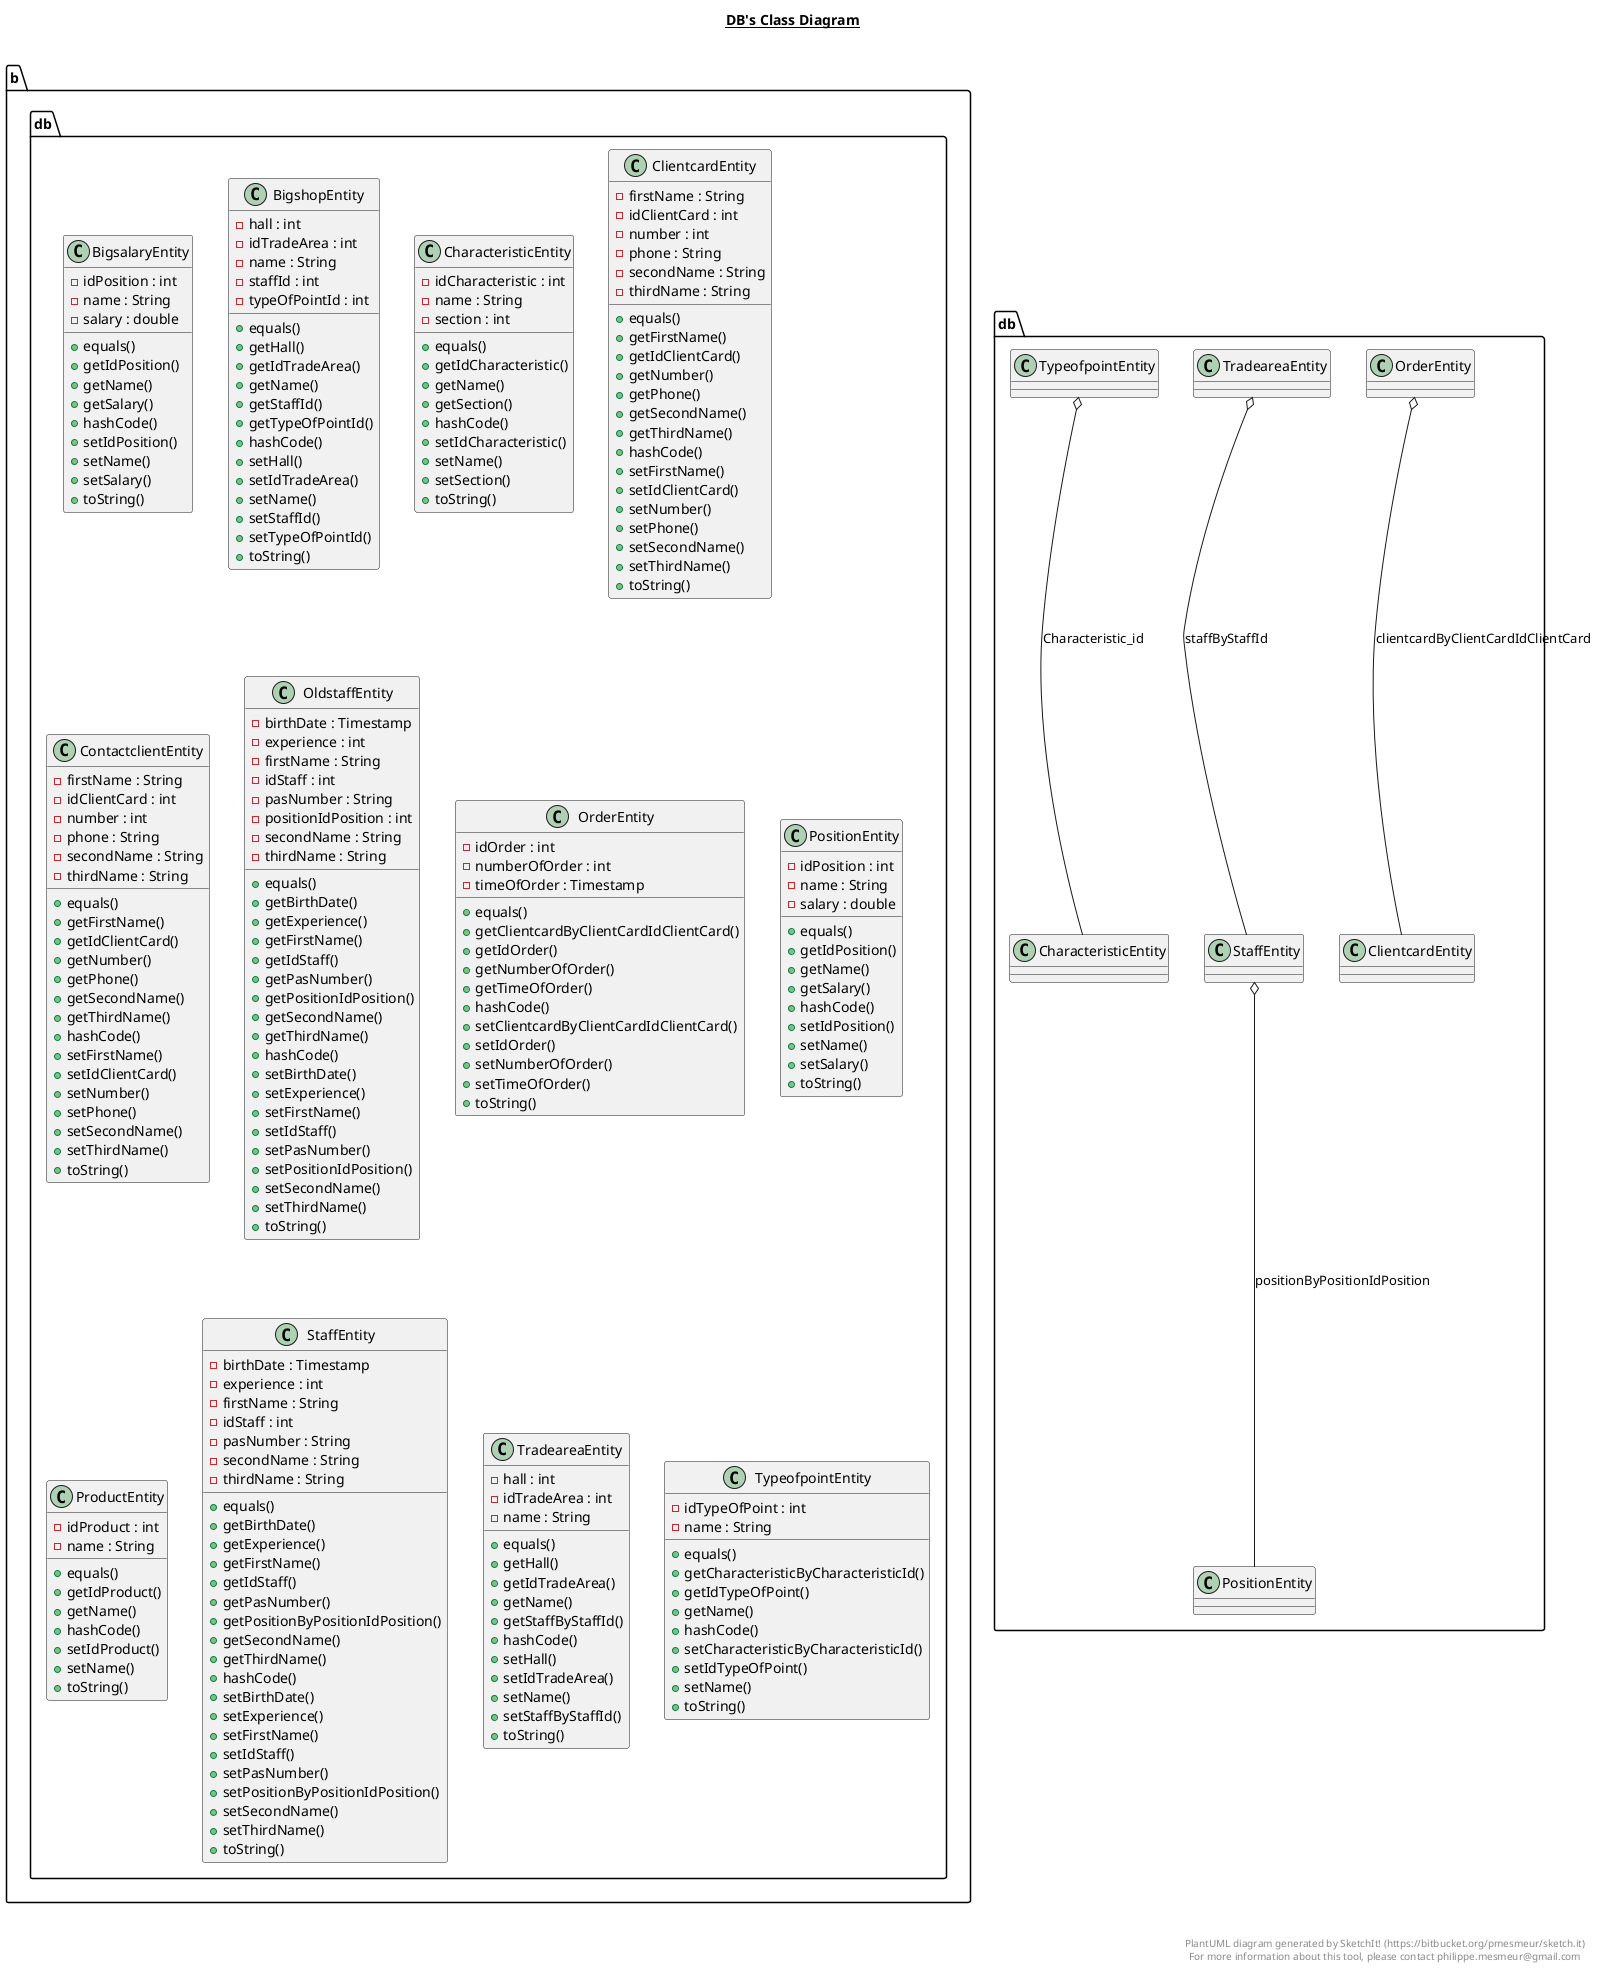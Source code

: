 @startuml

title __DB's Class Diagram__\n


    namespace b {
      class db.BigsalaryEntity {
          - idPosition : int
          - name : String
          - salary : double
          + equals()
          + getIdPosition()
          + getName()
          + getSalary()
          + hashCode()
          + setIdPosition()
          + setName()
          + setSalary()
          + toString()
      }
    }

  


    namespace b {
      class db.BigshopEntity {
          - hall : int
          - idTradeArea : int
          - name : String
          - staffId : int
          - typeOfPointId : int
          + equals()
          + getHall()
          + getIdTradeArea()
          + getName()
          + getStaffId()
          + getTypeOfPointId()
          + hashCode()
          + setHall()
          + setIdTradeArea()
          + setName()
          + setStaffId()
          + setTypeOfPointId()
          + toString()
      }
    }

  


    namespace b {
      class db.CharacteristicEntity {
          - idCharacteristic : int
          - name : String
          - section : int
          + equals()
          + getIdCharacteristic()
          + getName()
          + getSection()
          + hashCode()
          + setIdCharacteristic()
          + setName()
          + setSection()
          + toString()
      }
    }

  


    namespace b {
      class db.ClientcardEntity {
          - firstName : String
          - idClientCard : int
          - number : int
          - phone : String
          - secondName : String
          - thirdName : String
          + equals()
          + getFirstName()
          + getIdClientCard()
          + getNumber()
          + getPhone()
          + getSecondName()
          + getThirdName()
          + hashCode()
          + setFirstName()
          + setIdClientCard()
          + setNumber()
          + setPhone()
          + setSecondName()
          + setThirdName()
          + toString()
      }
    }

  


    namespace b {
      class db.ContactclientEntity {
          - firstName : String
          - idClientCard : int
          - number : int
          - phone : String
          - secondName : String
          - thirdName : String
          + equals()
          + getFirstName()
          + getIdClientCard()
          + getNumber()
          + getPhone()
          + getSecondName()
          + getThirdName()
          + hashCode()
          + setFirstName()
          + setIdClientCard()
          + setNumber()
          + setPhone()
          + setSecondName()
          + setThirdName()
          + toString()
      }
    }

  


    namespace b {
      class db.OldstaffEntity {
          - birthDate : Timestamp
          - experience : int
          - firstName : String
          - idStaff : int
          - pasNumber : String
          - positionIdPosition : int
          - secondName : String
          - thirdName : String
          + equals()
          + getBirthDate()
          + getExperience()
          + getFirstName()
          + getIdStaff()
          + getPasNumber()
          + getPositionIdPosition()
          + getSecondName()
          + getThirdName()
          + hashCode()
          + setBirthDate()
          + setExperience()
          + setFirstName()
          + setIdStaff()
          + setPasNumber()
          + setPositionIdPosition()
          + setSecondName()
          + setThirdName()
          + toString()
      }
    }

  


    namespace b {
      class db.OrderEntity {
          - idOrder : int
          - numberOfOrder : int
          - timeOfOrder : Timestamp
          + equals()
          + getClientcardByClientCardIdClientCard()
          + getIdOrder()
          + getNumberOfOrder()
          + getTimeOfOrder()
          + hashCode()
          + setClientcardByClientCardIdClientCard()
          + setIdOrder()
          + setNumberOfOrder()
          + setTimeOfOrder()
          + toString()
      }
    }

  


    namespace b {
      class db.PositionEntity {
          - idPosition : int
          - name : String
          - salary : double
          + equals()
          + getIdPosition()
          + getName()
          + getSalary()
          + hashCode()
          + setIdPosition()
          + setName()
          + setSalary()
          + toString()
      }
    }

  


    namespace b {
      class db.ProductEntity {
          - idProduct : int
          - name : String
          + equals()
          + getIdProduct()
          + getName()
          + hashCode()
          + setIdProduct()
          + setName()
          + toString()
      }
    }

  


    namespace b {
      class db.StaffEntity {
          - birthDate : Timestamp
          - experience : int
          - firstName : String
          - idStaff : int
          - pasNumber : String
          - secondName : String
          - thirdName : String
          + equals()
          + getBirthDate()
          + getExperience()
          + getFirstName()
          + getIdStaff()
          + getPasNumber()
          + getPositionByPositionIdPosition()
          + getSecondName()
          + getThirdName()
          + hashCode()
          + setBirthDate()
          + setExperience()
          + setFirstName()
          + setIdStaff()
          + setPasNumber()
          + setPositionByPositionIdPosition()
          + setSecondName()
          + setThirdName()
          + toString()
      }
    }

  


    namespace b {
      class db.TradeareaEntity {
          - hall : int
          - idTradeArea : int
          - name : String
          + equals()
          + getHall()
          + getIdTradeArea()
          + getName()
          + getStaffByStaffId()
          + hashCode()
          + setHall()
          + setIdTradeArea()
          + setName()
          + setStaffByStaffId()
          + toString()
      }
    }

  


    namespace b {
      class db.TypeofpointEntity {
          - idTypeOfPoint : int
          - name : String
          + equals()
          + getCharacteristicByCharacteristicId()
          + getIdTypeOfPoint()
          + getName()
          + hashCode()
          + setCharacteristicByCharacteristicId()
          + setIdTypeOfPoint()
          + setName()
          + toString()
      }
    }

  

  db.OrderEntity o-- db.ClientcardEntity : clientcardByClientCardIdClientCard
  db.StaffEntity o-- db.PositionEntity : positionByPositionIdPosition
  db.TradeareaEntity o-- db.StaffEntity : staffByStaffId
  db.TypeofpointEntity o-- db.CharacteristicEntity : Characteristic_id


right footer


PlantUML diagram generated by SketchIt! (https://bitbucket.org/pmesmeur/sketch.it)
For more information about this tool, please contact philippe.mesmeur@gmail.com
endfooter

@enduml
